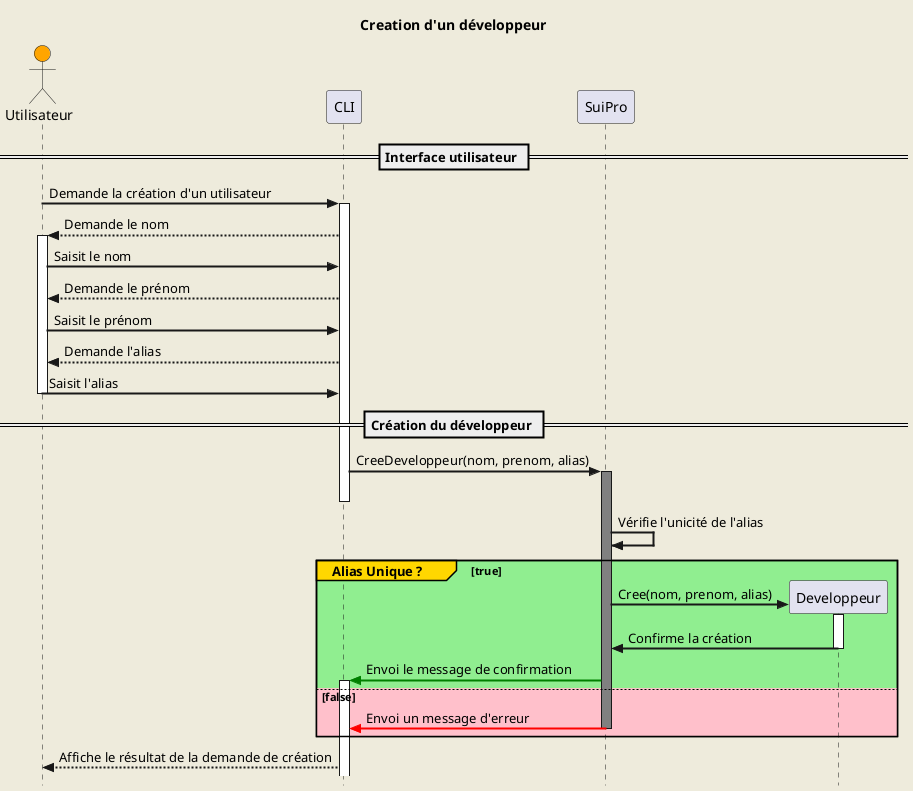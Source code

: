 @startuml Creéer un développeur

title Creation d'un développeur

skinparam style strictuml
skinparam sequenceArrowThickness 2
skinparam backgroundColor #EEEBDC
skinparam classFontName Aapex


actor Utilisateur #Orange

== Interface utilisateur ==

Utilisateur -> CLI : Demande la création d'un utilisateur
activate CLI
CLI --> Utilisateur ++ : Demande le nom
Utilisateur -> CLI : Saisit le nom
CLI --> Utilisateur : Demande le prénom
Utilisateur -> CLI : Saisit le prénom
CLI --> Utilisateur : Demande l'alias
Utilisateur -> CLI -- : Saisit l'alias

== Création du développeur ==

CLI -> SuiPro : CreeDeveloppeur(nom, prenom, alias)
activate SuiPro #Gray
deactivate CLI
SuiPro -> SuiPro : Vérifie l'unicité de l'alias
group#Gold #LightGreen Alias Unique ? [true]
    SuiPro -> Developpeur ** : Cree(nom, prenom, alias)
    activate Developpeur
    Developpeur -> SuiPro -- : Confirme la création 
    SuiPro -[#Green]> CLI ++ : Envoi le message de confirmation
else #Pink false
    SuiPro -[#Red]> CLI : Envoi un message d'erreur
    deactivate SuiPro
end

CLI --> Utilisateur : Affiche le résultat de la demande de création

@enduml